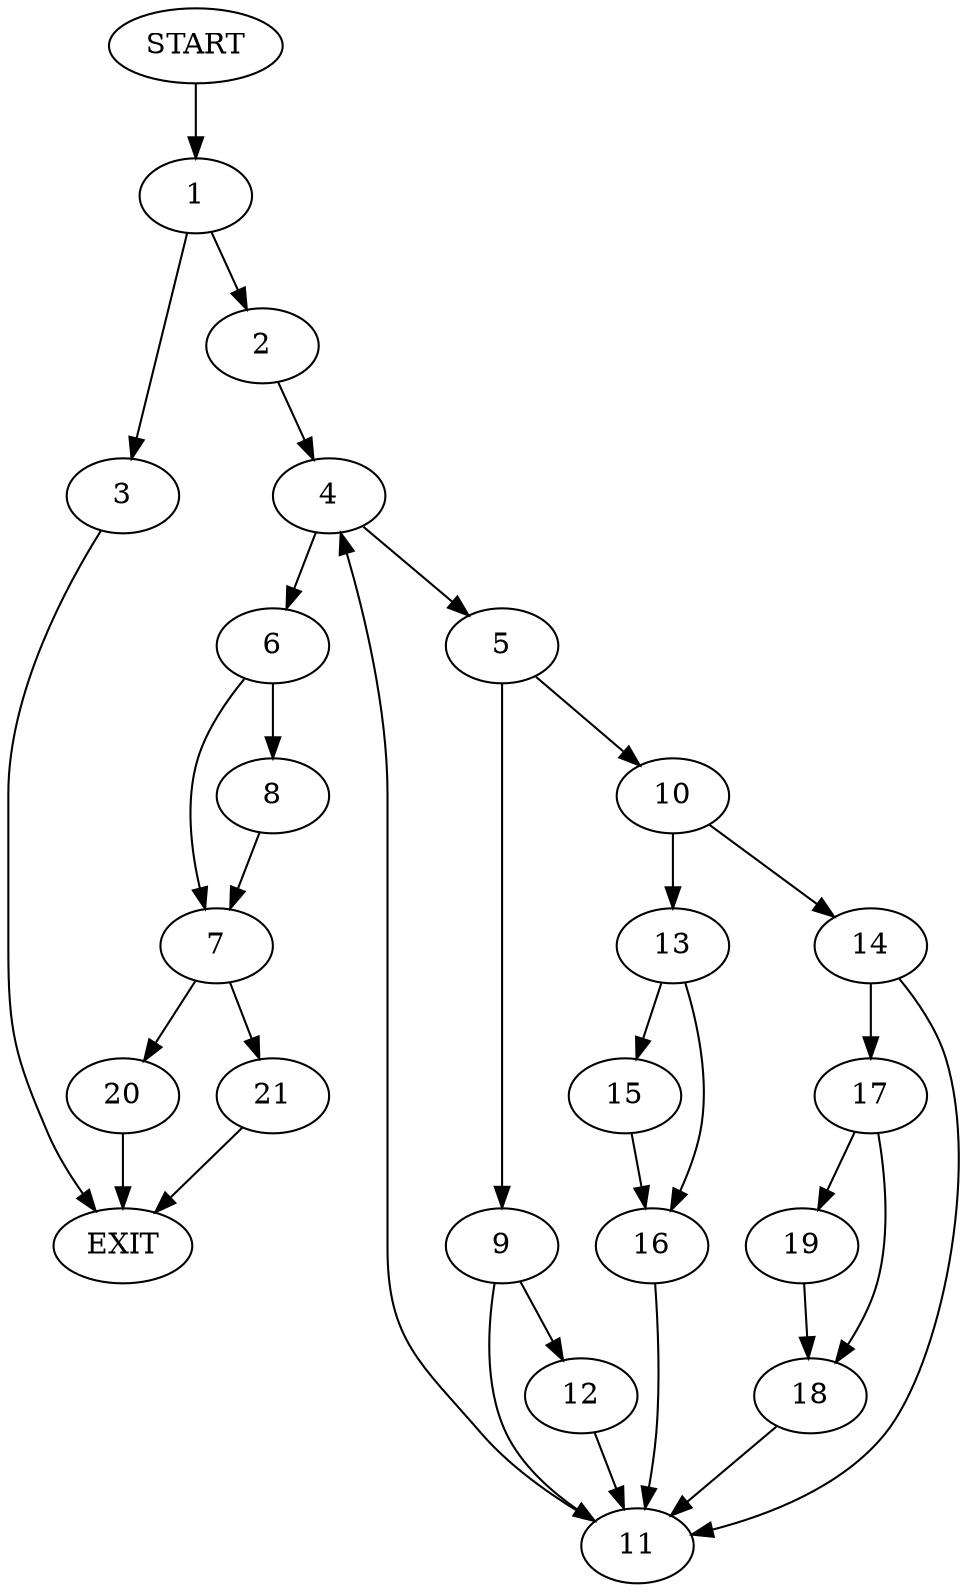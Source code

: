 digraph {
0 [label="START"]
22 [label="EXIT"]
0 -> 1
1 -> 2
1 -> 3
3 -> 22
2 -> 4
4 -> 5
4 -> 6
6 -> 7
6 -> 8
5 -> 9
5 -> 10
9 -> 11
9 -> 12
10 -> 13
10 -> 14
12 -> 11
11 -> 4
13 -> 15
13 -> 16
14 -> 17
14 -> 11
17 -> 18
17 -> 19
19 -> 18
18 -> 11
16 -> 11
15 -> 16
8 -> 7
7 -> 20
7 -> 21
21 -> 22
20 -> 22
}
